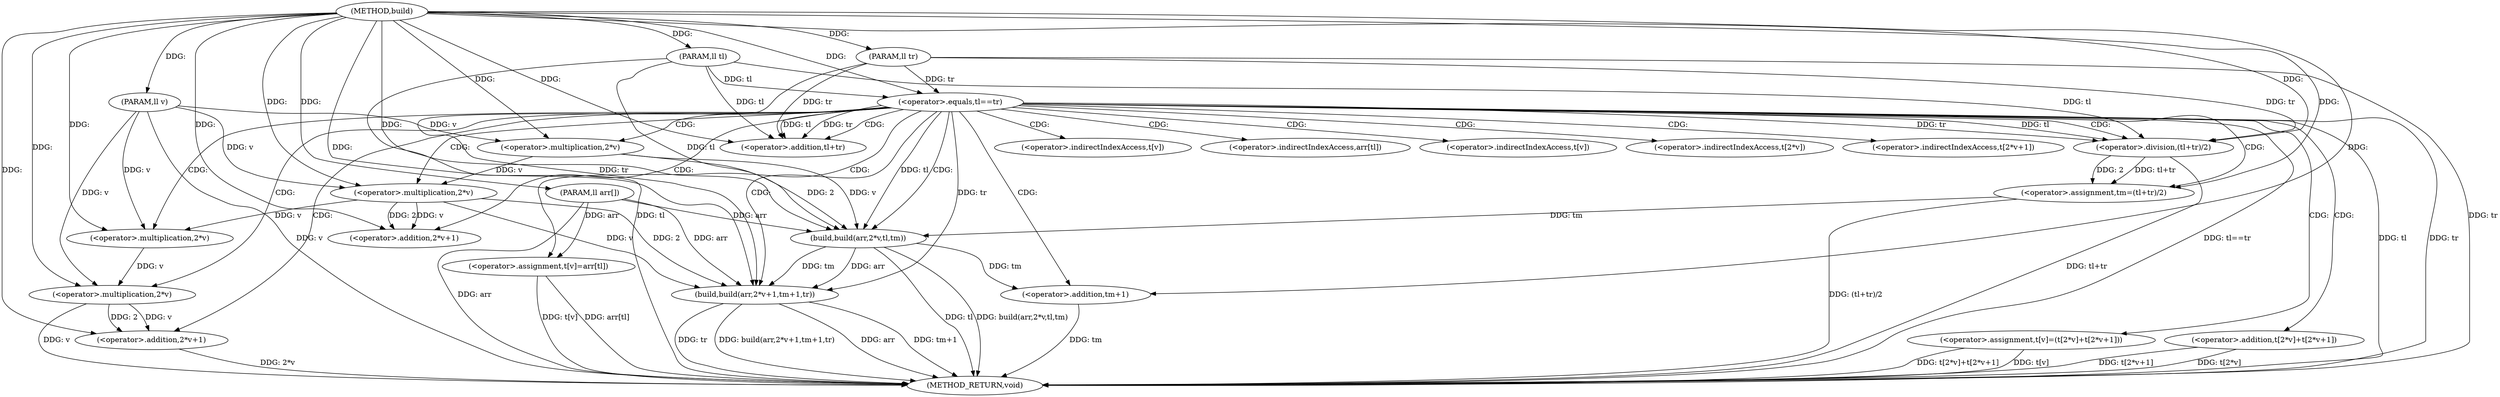 digraph "build" {  
"1000201" [label = "(METHOD,build)" ]
"1000263" [label = "(METHOD_RETURN,void)" ]
"1000202" [label = "(PARAM,ll arr[])" ]
"1000203" [label = "(PARAM,ll v)" ]
"1000204" [label = "(PARAM,ll tl)" ]
"1000205" [label = "(PARAM,ll tr)" ]
"1000208" [label = "(<operator>.equals,tl==tr)" ]
"1000211" [label = "(<operator>.assignment,t[v]=arr[tl])" ]
"1000221" [label = "(<operator>.assignment,tm=(tl+tr)/2)" ]
"1000228" [label = "(build,build(arr,2*v,tl,tm))" ]
"1000235" [label = "(build,build(arr,2*v+1,tm+1,tr))" ]
"1000246" [label = "(<operator>.assignment,t[v]=(t[2*v]+t[2*v+1]))" ]
"1000223" [label = "(<operator>.division,(tl+tr)/2)" ]
"1000230" [label = "(<operator>.multiplication,2*v)" ]
"1000237" [label = "(<operator>.addition,2*v+1)" ]
"1000242" [label = "(<operator>.addition,tm+1)" ]
"1000250" [label = "(<operator>.addition,t[2*v]+t[2*v+1])" ]
"1000224" [label = "(<operator>.addition,tl+tr)" ]
"1000238" [label = "(<operator>.multiplication,2*v)" ]
"1000253" [label = "(<operator>.multiplication,2*v)" ]
"1000258" [label = "(<operator>.addition,2*v+1)" ]
"1000259" [label = "(<operator>.multiplication,2*v)" ]
"1000212" [label = "(<operator>.indirectIndexAccess,t[v])" ]
"1000215" [label = "(<operator>.indirectIndexAccess,arr[tl])" ]
"1000247" [label = "(<operator>.indirectIndexAccess,t[v])" ]
"1000251" [label = "(<operator>.indirectIndexAccess,t[2*v])" ]
"1000256" [label = "(<operator>.indirectIndexAccess,t[2*v+1])" ]
  "1000202" -> "1000263"  [ label = "DDG: arr"] 
  "1000203" -> "1000263"  [ label = "DDG: v"] 
  "1000204" -> "1000263"  [ label = "DDG: tl"] 
  "1000205" -> "1000263"  [ label = "DDG: tr"] 
  "1000208" -> "1000263"  [ label = "DDG: tl"] 
  "1000208" -> "1000263"  [ label = "DDG: tr"] 
  "1000208" -> "1000263"  [ label = "DDG: tl==tr"] 
  "1000223" -> "1000263"  [ label = "DDG: tl+tr"] 
  "1000221" -> "1000263"  [ label = "DDG: (tl+tr)/2"] 
  "1000228" -> "1000263"  [ label = "DDG: tl"] 
  "1000228" -> "1000263"  [ label = "DDG: build(arr,2*v,tl,tm)"] 
  "1000235" -> "1000263"  [ label = "DDG: arr"] 
  "1000242" -> "1000263"  [ label = "DDG: tm"] 
  "1000235" -> "1000263"  [ label = "DDG: tm+1"] 
  "1000235" -> "1000263"  [ label = "DDG: tr"] 
  "1000235" -> "1000263"  [ label = "DDG: build(arr,2*v+1,tm+1,tr)"] 
  "1000246" -> "1000263"  [ label = "DDG: t[v]"] 
  "1000250" -> "1000263"  [ label = "DDG: t[2*v]"] 
  "1000259" -> "1000263"  [ label = "DDG: v"] 
  "1000258" -> "1000263"  [ label = "DDG: 2*v"] 
  "1000250" -> "1000263"  [ label = "DDG: t[2*v+1]"] 
  "1000246" -> "1000263"  [ label = "DDG: t[2*v]+t[2*v+1]"] 
  "1000211" -> "1000263"  [ label = "DDG: t[v]"] 
  "1000211" -> "1000263"  [ label = "DDG: arr[tl]"] 
  "1000201" -> "1000202"  [ label = "DDG: "] 
  "1000201" -> "1000203"  [ label = "DDG: "] 
  "1000201" -> "1000204"  [ label = "DDG: "] 
  "1000201" -> "1000205"  [ label = "DDG: "] 
  "1000202" -> "1000211"  [ label = "DDG: arr"] 
  "1000204" -> "1000208"  [ label = "DDG: tl"] 
  "1000201" -> "1000208"  [ label = "DDG: "] 
  "1000205" -> "1000208"  [ label = "DDG: tr"] 
  "1000223" -> "1000221"  [ label = "DDG: tl+tr"] 
  "1000223" -> "1000221"  [ label = "DDG: 2"] 
  "1000201" -> "1000221"  [ label = "DDG: "] 
  "1000202" -> "1000228"  [ label = "DDG: arr"] 
  "1000201" -> "1000228"  [ label = "DDG: "] 
  "1000230" -> "1000228"  [ label = "DDG: 2"] 
  "1000230" -> "1000228"  [ label = "DDG: v"] 
  "1000221" -> "1000228"  [ label = "DDG: tm"] 
  "1000204" -> "1000228"  [ label = "DDG: tl"] 
  "1000208" -> "1000228"  [ label = "DDG: tl"] 
  "1000228" -> "1000235"  [ label = "DDG: arr"] 
  "1000202" -> "1000235"  [ label = "DDG: arr"] 
  "1000201" -> "1000235"  [ label = "DDG: "] 
  "1000205" -> "1000235"  [ label = "DDG: tr"] 
  "1000208" -> "1000235"  [ label = "DDG: tr"] 
  "1000228" -> "1000235"  [ label = "DDG: tm"] 
  "1000238" -> "1000235"  [ label = "DDG: 2"] 
  "1000238" -> "1000235"  [ label = "DDG: v"] 
  "1000208" -> "1000223"  [ label = "DDG: tr"] 
  "1000205" -> "1000223"  [ label = "DDG: tr"] 
  "1000201" -> "1000223"  [ label = "DDG: "] 
  "1000208" -> "1000223"  [ label = "DDG: tl"] 
  "1000204" -> "1000223"  [ label = "DDG: tl"] 
  "1000201" -> "1000230"  [ label = "DDG: "] 
  "1000203" -> "1000230"  [ label = "DDG: v"] 
  "1000238" -> "1000237"  [ label = "DDG: 2"] 
  "1000238" -> "1000237"  [ label = "DDG: v"] 
  "1000201" -> "1000237"  [ label = "DDG: "] 
  "1000228" -> "1000242"  [ label = "DDG: tm"] 
  "1000201" -> "1000242"  [ label = "DDG: "] 
  "1000208" -> "1000224"  [ label = "DDG: tl"] 
  "1000204" -> "1000224"  [ label = "DDG: tl"] 
  "1000201" -> "1000224"  [ label = "DDG: "] 
  "1000208" -> "1000224"  [ label = "DDG: tr"] 
  "1000205" -> "1000224"  [ label = "DDG: tr"] 
  "1000201" -> "1000238"  [ label = "DDG: "] 
  "1000230" -> "1000238"  [ label = "DDG: v"] 
  "1000203" -> "1000238"  [ label = "DDG: v"] 
  "1000201" -> "1000253"  [ label = "DDG: "] 
  "1000238" -> "1000253"  [ label = "DDG: v"] 
  "1000203" -> "1000253"  [ label = "DDG: v"] 
  "1000259" -> "1000258"  [ label = "DDG: v"] 
  "1000259" -> "1000258"  [ label = "DDG: 2"] 
  "1000201" -> "1000258"  [ label = "DDG: "] 
  "1000201" -> "1000259"  [ label = "DDG: "] 
  "1000253" -> "1000259"  [ label = "DDG: v"] 
  "1000203" -> "1000259"  [ label = "DDG: v"] 
  "1000208" -> "1000247"  [ label = "CDG: "] 
  "1000208" -> "1000258"  [ label = "CDG: "] 
  "1000208" -> "1000211"  [ label = "CDG: "] 
  "1000208" -> "1000246"  [ label = "CDG: "] 
  "1000208" -> "1000238"  [ label = "CDG: "] 
  "1000208" -> "1000221"  [ label = "CDG: "] 
  "1000208" -> "1000230"  [ label = "CDG: "] 
  "1000208" -> "1000212"  [ label = "CDG: "] 
  "1000208" -> "1000259"  [ label = "CDG: "] 
  "1000208" -> "1000251"  [ label = "CDG: "] 
  "1000208" -> "1000215"  [ label = "CDG: "] 
  "1000208" -> "1000253"  [ label = "CDG: "] 
  "1000208" -> "1000242"  [ label = "CDG: "] 
  "1000208" -> "1000235"  [ label = "CDG: "] 
  "1000208" -> "1000237"  [ label = "CDG: "] 
  "1000208" -> "1000250"  [ label = "CDG: "] 
  "1000208" -> "1000224"  [ label = "CDG: "] 
  "1000208" -> "1000256"  [ label = "CDG: "] 
  "1000208" -> "1000223"  [ label = "CDG: "] 
  "1000208" -> "1000228"  [ label = "CDG: "] 
}

